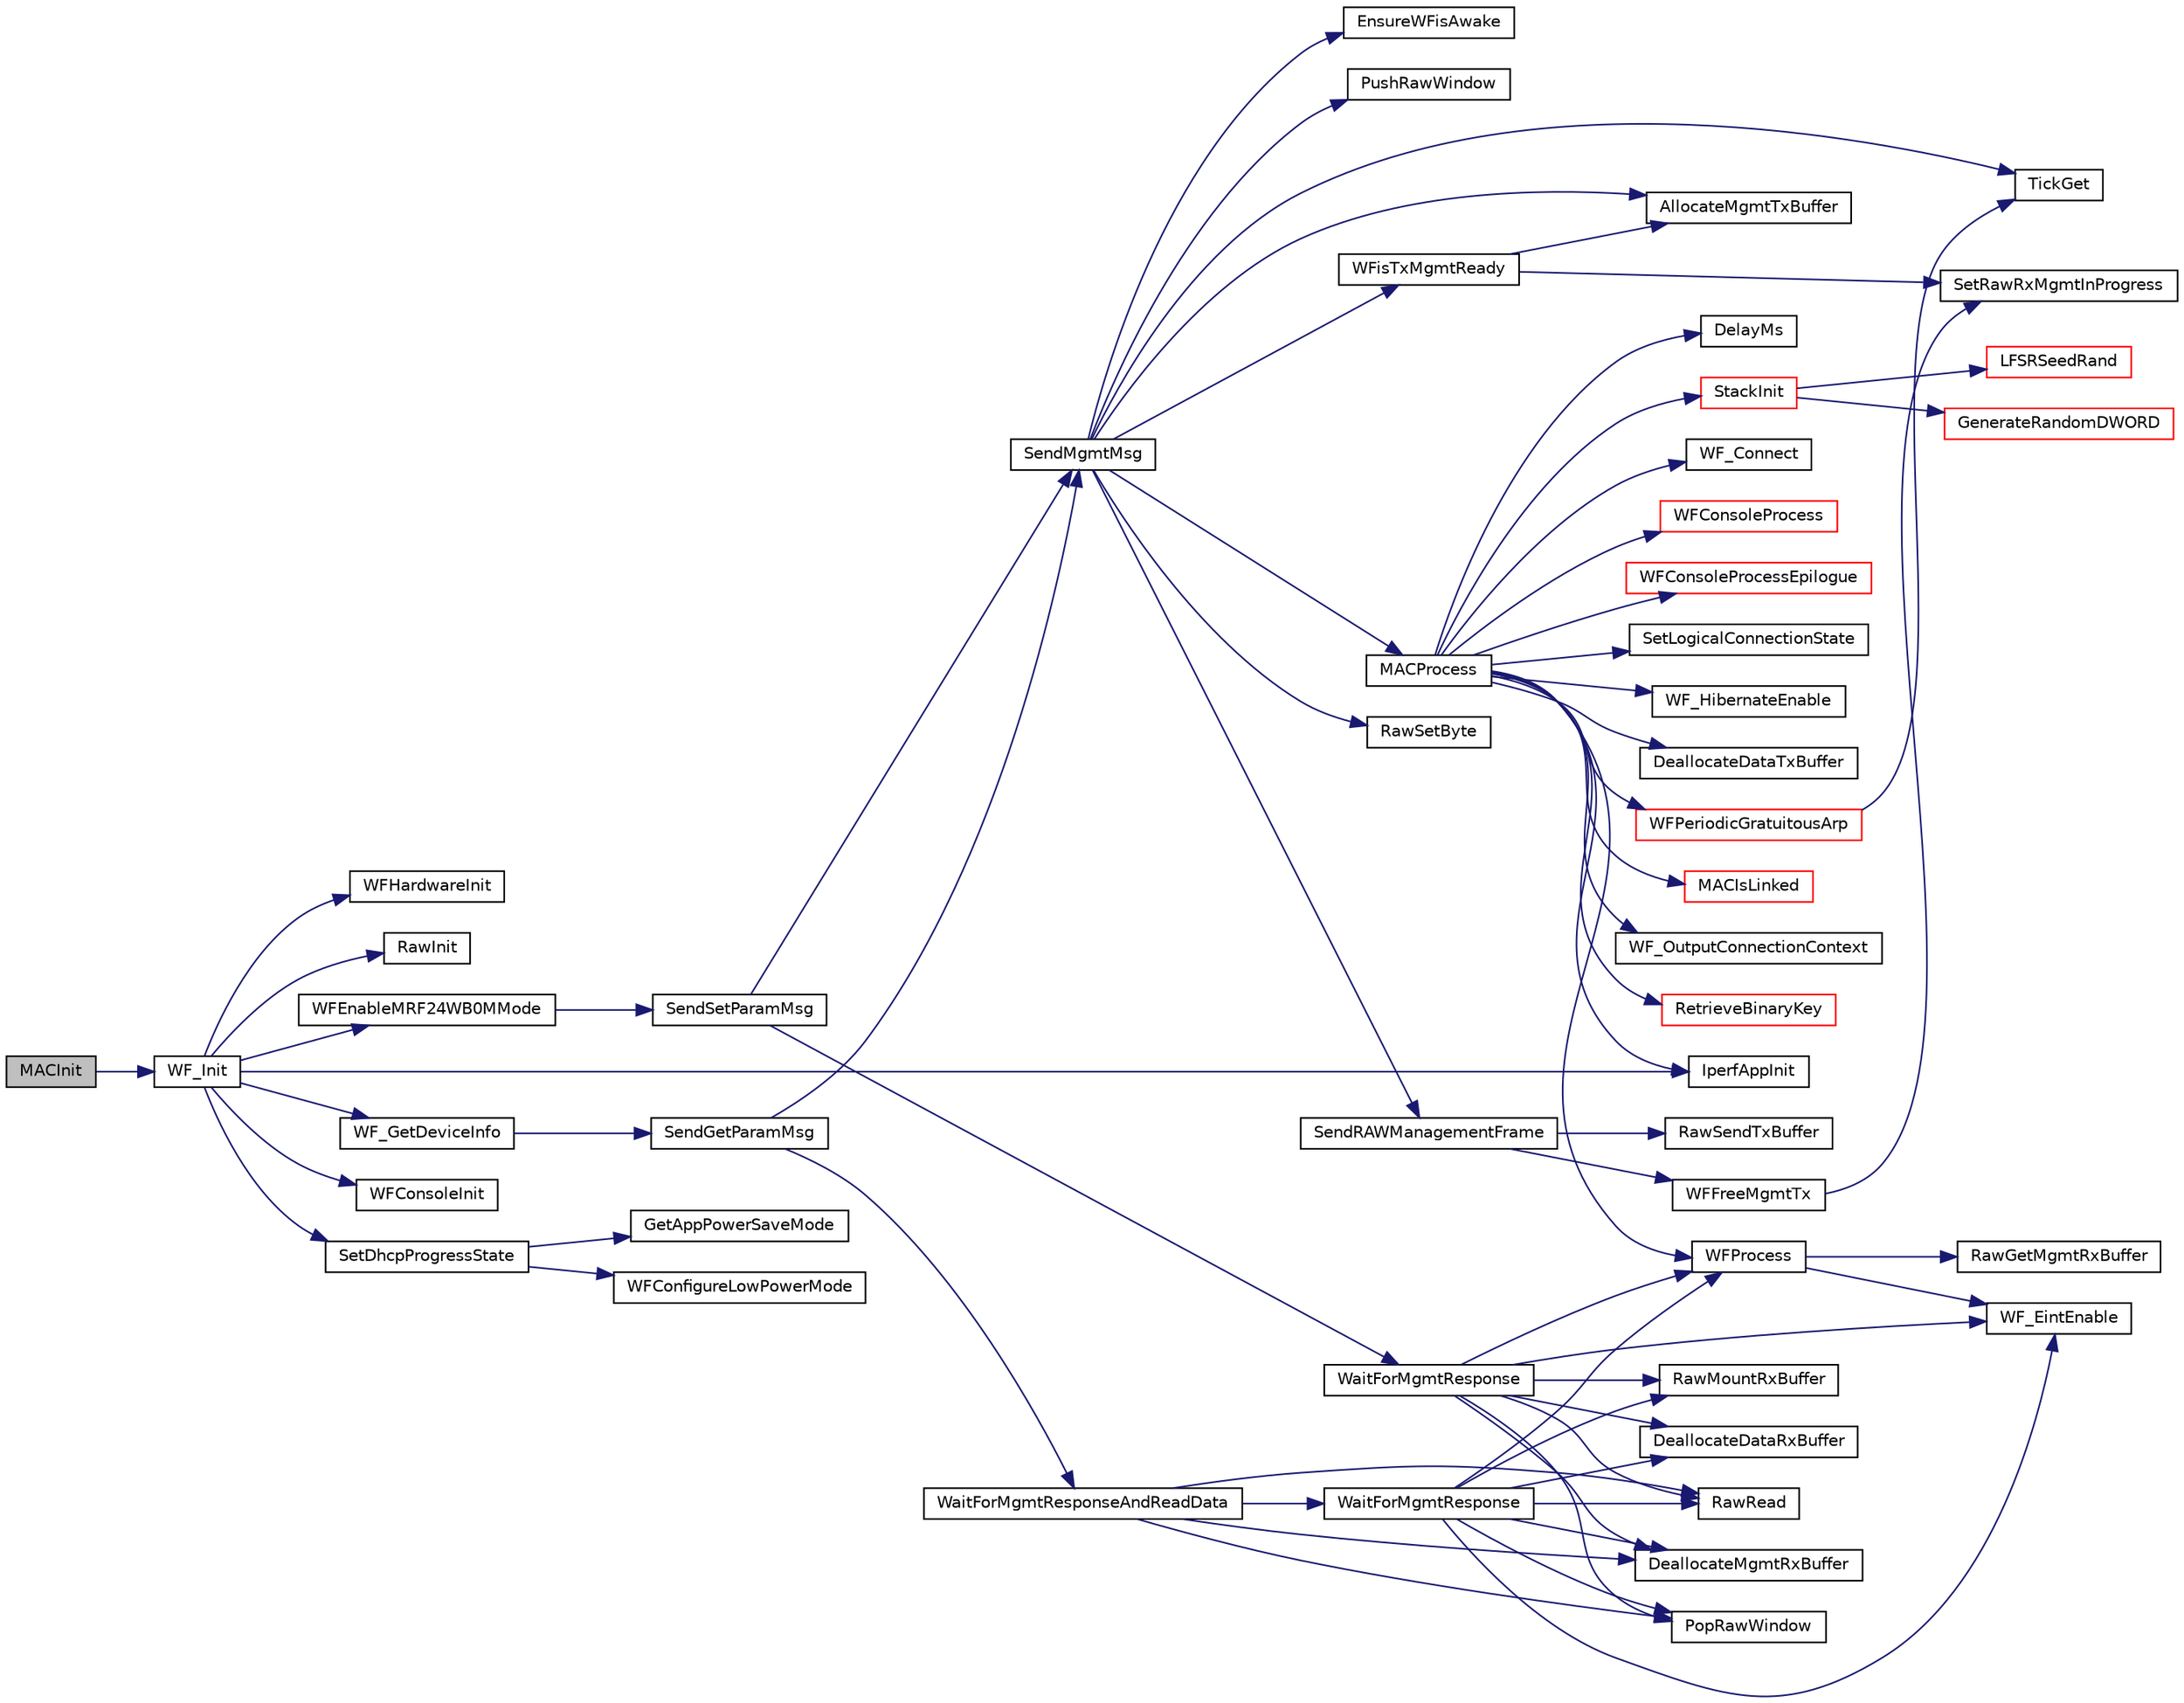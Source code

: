digraph "MACInit"
{
  edge [fontname="Helvetica",fontsize="10",labelfontname="Helvetica",labelfontsize="10"];
  node [fontname="Helvetica",fontsize="10",shape=record];
  rankdir="LR";
  Node1 [label="MACInit",height=0.2,width=0.4,color="black", fillcolor="grey75", style="filled", fontcolor="black"];
  Node1 -> Node2 [color="midnightblue",fontsize="10",style="solid"];
  Node2 [label="WF_Init",height=0.2,width=0.4,color="black", fillcolor="white", style="filled",URL="$_w_f_api_8h.html#a3c52cb8bd42cf87ccc32542fd9281c18"];
  Node2 -> Node3 [color="midnightblue",fontsize="10",style="solid"];
  Node3 [label="WFHardwareInit",height=0.2,width=0.4,color="black", fillcolor="white", style="filled",URL="$_w_f_driver_prv_8h.html#a9f0c8e01f0ed7ccaecd086b55481ea14"];
  Node2 -> Node4 [color="midnightblue",fontsize="10",style="solid"];
  Node4 [label="RawInit",height=0.2,width=0.4,color="black", fillcolor="white", style="filled",URL="$_w_f_raw_8h.html#a603b51b2b499556c0633b2af9b06ee9a"];
  Node2 -> Node5 [color="midnightblue",fontsize="10",style="solid"];
  Node5 [label="WFEnableMRF24WB0MMode",height=0.2,width=0.4,color="black", fillcolor="white", style="filled",URL="$_w_f_mgmt_msg_8h.html#a17ea790486f65453e9e08f3e7865ce51"];
  Node5 -> Node6 [color="midnightblue",fontsize="10",style="solid"];
  Node6 [label="SendSetParamMsg",height=0.2,width=0.4,color="black", fillcolor="white", style="filled",URL="$_w_f_param_msg_8c.html#aae563f30e5a74d61457a580a1ac55f35"];
  Node6 -> Node7 [color="midnightblue",fontsize="10",style="solid"];
  Node7 [label="SendMgmtMsg",height=0.2,width=0.4,color="black", fillcolor="white", style="filled",URL="$_w_f_mgmt_msg_8h.html#a7a2761b3bd45a00435d7ea3ec7dec75d"];
  Node7 -> Node8 [color="midnightblue",fontsize="10",style="solid"];
  Node8 [label="EnsureWFisAwake",height=0.2,width=0.4,color="black", fillcolor="white", style="filled",URL="$_w_f_driver_prv_8h.html#a967067df584a596445a8bc793df7933e"];
  Node7 -> Node9 [color="midnightblue",fontsize="10",style="solid"];
  Node9 [label="PushRawWindow",height=0.2,width=0.4,color="black", fillcolor="white", style="filled",URL="$_w_f_raw_8h.html#a8049404d577b086ace237d9aa6fd882e"];
  Node7 -> Node10 [color="midnightblue",fontsize="10",style="solid"];
  Node10 [label="TickGet",height=0.2,width=0.4,color="black", fillcolor="white", style="filled",URL="$_tick_8h.html#a035d1d3f8afdca7abedf588ee1b20af0"];
  Node7 -> Node11 [color="midnightblue",fontsize="10",style="solid"];
  Node11 [label="WFisTxMgmtReady",height=0.2,width=0.4,color="black", fillcolor="white", style="filled",URL="$_w_f_mgmt_msg_8h.html#a746e911a5715ea95de63462d6397c188"];
  Node11 -> Node12 [color="midnightblue",fontsize="10",style="solid"];
  Node12 [label="AllocateMgmtTxBuffer",height=0.2,width=0.4,color="black", fillcolor="white", style="filled",URL="$_w_f_raw_8h.html#ae9024b5547d799ae34eeddc7641c3a57"];
  Node11 -> Node13 [color="midnightblue",fontsize="10",style="solid"];
  Node13 [label="SetRawRxMgmtInProgress",height=0.2,width=0.4,color="black", fillcolor="white", style="filled",URL="$_w_f_mac_8c.html#a6539d1b42f7a5873ebfe9486e8ec961b"];
  Node7 -> Node14 [color="midnightblue",fontsize="10",style="solid"];
  Node14 [label="MACProcess",height=0.2,width=0.4,color="black", fillcolor="white", style="filled",URL="$_m_a_c_8h.html#a74c4ae494d118879a5d3798a74c3b905"];
  Node14 -> Node15 [color="midnightblue",fontsize="10",style="solid"];
  Node15 [label="WFProcess",height=0.2,width=0.4,color="black", fillcolor="white", style="filled",URL="$_w_f_api_8h.html#ab40c33ce57709d716eea07a0a76b16dd"];
  Node15 -> Node16 [color="midnightblue",fontsize="10",style="solid"];
  Node16 [label="RawGetMgmtRxBuffer",height=0.2,width=0.4,color="black", fillcolor="white", style="filled",URL="$_w_f_raw_8h.html#ad4dc4ee21d997183f947293c0a52d293"];
  Node15 -> Node17 [color="midnightblue",fontsize="10",style="solid"];
  Node17 [label="WF_EintEnable",height=0.2,width=0.4,color="black", fillcolor="white", style="filled",URL="$_w_f_api_8h.html#a939bc519999b13755ac6af4911d8fffb"];
  Node14 -> Node18 [color="midnightblue",fontsize="10",style="solid"];
  Node18 [label="DelayMs",height=0.2,width=0.4,color="black", fillcolor="white", style="filled",URL="$_time_delay_8c.html#ac0fb282a454001ee1813601dbb9f1bed"];
  Node14 -> Node19 [color="midnightblue",fontsize="10",style="solid"];
  Node19 [label="StackInit",height=0.2,width=0.4,color="red", fillcolor="white", style="filled",URL="$_stack_tsk_8h.html#af71915a2bb239ba8607e939c5943eb59"];
  Node19 -> Node20 [color="midnightblue",fontsize="10",style="solid"];
  Node20 [label="LFSRSeedRand",height=0.2,width=0.4,color="red", fillcolor="white", style="filled",URL="$_helpers_8h.html#a4cbb98a43546f70ea01fbf5408e72540"];
  Node19 -> Node21 [color="midnightblue",fontsize="10",style="solid"];
  Node21 [label="GenerateRandomDWORD",height=0.2,width=0.4,color="red", fillcolor="white", style="filled",URL="$_helpers_8h.html#ab9a87e9fa459e39748e35e7b700077ed"];
  Node14 -> Node22 [color="midnightblue",fontsize="10",style="solid"];
  Node22 [label="IperfAppInit",height=0.2,width=0.4,color="black", fillcolor="white", style="filled",URL="$_w_f_init_8c.html#a38aa9b3b13b9e93302e6401bf09bed4b"];
  Node14 -> Node23 [color="midnightblue",fontsize="10",style="solid"];
  Node23 [label="WF_Connect",height=0.2,width=0.4,color="black", fillcolor="white", style="filled",URL="$_w_f_mac_8c.html#a112a0c7a8a37f72cab76a6fcd3f4a4e1"];
  Node14 -> Node24 [color="midnightblue",fontsize="10",style="solid"];
  Node24 [label="WFConsoleProcess",height=0.2,width=0.4,color="red", fillcolor="white", style="filled",URL="$_w_f_console_8h.html#a08bebeac07c49ec2d103d7eda5841a4b"];
  Node14 -> Node25 [color="midnightblue",fontsize="10",style="solid"];
  Node25 [label="WFConsoleProcessEpilogue",height=0.2,width=0.4,color="red", fillcolor="white", style="filled",URL="$_w_f_console_8h.html#a780a76e11294990a58b6c71c2f7948bd"];
  Node14 -> Node26 [color="midnightblue",fontsize="10",style="solid"];
  Node26 [label="SetLogicalConnectionState",height=0.2,width=0.4,color="black", fillcolor="white", style="filled",URL="$_w_f_driver_prv_8h.html#ae39f2dfabbf317721b95c85563aa02ab"];
  Node14 -> Node27 [color="midnightblue",fontsize="10",style="solid"];
  Node27 [label="WF_HibernateEnable",height=0.2,width=0.4,color="black", fillcolor="white", style="filled",URL="$_w_f_api_8h.html#af5cd4475b565b7846c3d27dd65b97d46"];
  Node14 -> Node28 [color="midnightblue",fontsize="10",style="solid"];
  Node28 [label="DeallocateDataTxBuffer",height=0.2,width=0.4,color="black", fillcolor="white", style="filled",URL="$_w_f_raw_8h.html#a270fb0e2bd37af95849fe1123203bef5"];
  Node14 -> Node29 [color="midnightblue",fontsize="10",style="solid"];
  Node29 [label="WFPeriodicGratuitousArp",height=0.2,width=0.4,color="red", fillcolor="white", style="filled",URL="$_w_f_mac_8c.html#a1570c09fc866aec85a413c831e292fda"];
  Node29 -> Node10 [color="midnightblue",fontsize="10",style="solid"];
  Node14 -> Node30 [color="midnightblue",fontsize="10",style="solid"];
  Node30 [label="MACIsLinked",height=0.2,width=0.4,color="red", fillcolor="white", style="filled",URL="$_w_f_mac__24_g_8c.html#a0b700fbc3ad2a6c7c389026bfd38e0f1"];
  Node14 -> Node31 [color="midnightblue",fontsize="10",style="solid"];
  Node31 [label="WF_OutputConnectionContext",height=0.2,width=0.4,color="black", fillcolor="white", style="filled",URL="$_w_f_mac__24_g_8c.html#acc1c001c9f03fdf84e96825635f466f4"];
  Node14 -> Node32 [color="midnightblue",fontsize="10",style="solid"];
  Node32 [label="RetrieveBinaryKey",height=0.2,width=0.4,color="red", fillcolor="white", style="filled",URL="$_w_f_mac__24_g_8c.html#a7fb5adc7bc64ab3c4663821580ca90b4"];
  Node7 -> Node33 [color="midnightblue",fontsize="10",style="solid"];
  Node33 [label="RawSetByte",height=0.2,width=0.4,color="black", fillcolor="white", style="filled",URL="$_w_f_raw_8h.html#a080df0a533459a28bfccb89781df5e3a"];
  Node7 -> Node34 [color="midnightblue",fontsize="10",style="solid"];
  Node34 [label="SendRAWManagementFrame",height=0.2,width=0.4,color="black", fillcolor="white", style="filled",URL="$_w_f_mgmt_msg_8h.html#adf3fd3449cb04ccdc635af8befe14e56"];
  Node34 -> Node35 [color="midnightblue",fontsize="10",style="solid"];
  Node35 [label="RawSendTxBuffer",height=0.2,width=0.4,color="black", fillcolor="white", style="filled",URL="$_w_f_raw_8h.html#a16c4aa8238b4dec33fe41a8e09674112"];
  Node34 -> Node36 [color="midnightblue",fontsize="10",style="solid"];
  Node36 [label="WFFreeMgmtTx",height=0.2,width=0.4,color="black", fillcolor="white", style="filled",URL="$_w_f_mac_8c.html#a2636efe10ae51328a2b96d21501bdc51"];
  Node36 -> Node13 [color="midnightblue",fontsize="10",style="solid"];
  Node7 -> Node12 [color="midnightblue",fontsize="10",style="solid"];
  Node6 -> Node37 [color="midnightblue",fontsize="10",style="solid"];
  Node37 [label="WaitForMgmtResponse",height=0.2,width=0.4,color="black", fillcolor="white", style="filled",URL="$_w_f_mgmt_msg_8h.html#a55e056cb81b89b6d74963951bcfdf5ae"];
  Node37 -> Node15 [color="midnightblue",fontsize="10",style="solid"];
  Node37 -> Node38 [color="midnightblue",fontsize="10",style="solid"];
  Node38 [label="RawMountRxBuffer",height=0.2,width=0.4,color="black", fillcolor="white", style="filled",URL="$_w_f_raw_8h.html#abad9b6e42aa974dc86e7dd842911e2c5"];
  Node37 -> Node39 [color="midnightblue",fontsize="10",style="solid"];
  Node39 [label="DeallocateDataRxBuffer",height=0.2,width=0.4,color="black", fillcolor="white", style="filled",URL="$_w_f_raw_8h.html#a61c8aa69bc80ab5110a6b84d50bacced"];
  Node37 -> Node17 [color="midnightblue",fontsize="10",style="solid"];
  Node37 -> Node40 [color="midnightblue",fontsize="10",style="solid"];
  Node40 [label="RawRead",height=0.2,width=0.4,color="black", fillcolor="white", style="filled",URL="$_w_f_raw_8h.html#a80553d24a57673724467c812b2a00d7b"];
  Node37 -> Node41 [color="midnightblue",fontsize="10",style="solid"];
  Node41 [label="DeallocateMgmtRxBuffer",height=0.2,width=0.4,color="black", fillcolor="white", style="filled",URL="$_w_f_raw_8h.html#a479447fe09e853821ff2f38755885164"];
  Node37 -> Node42 [color="midnightblue",fontsize="10",style="solid"];
  Node42 [label="PopRawWindow",height=0.2,width=0.4,color="black", fillcolor="white", style="filled",URL="$_w_f_raw_8h.html#ae50feb41702ee7a5f6ab679e87d364ba"];
  Node2 -> Node43 [color="midnightblue",fontsize="10",style="solid"];
  Node43 [label="WF_GetDeviceInfo",height=0.2,width=0.4,color="black", fillcolor="white", style="filled",URL="$_w_f_api_8h.html#a95b0d6a9e849375bbafaa6596b938314"];
  Node43 -> Node44 [color="midnightblue",fontsize="10",style="solid"];
  Node44 [label="SendGetParamMsg",height=0.2,width=0.4,color="black", fillcolor="white", style="filled",URL="$_w_f_param_msg_8c.html#a344ca0bfd8ec3f837e0a651c86474d24"];
  Node44 -> Node7 [color="midnightblue",fontsize="10",style="solid"];
  Node44 -> Node45 [color="midnightblue",fontsize="10",style="solid"];
  Node45 [label="WaitForMgmtResponseAndReadData",height=0.2,width=0.4,color="black", fillcolor="white", style="filled",URL="$_w_f_mgmt_msg_8h.html#ae72046bc4f3b88d6c6357af96164fa3b"];
  Node45 -> Node46 [color="midnightblue",fontsize="10",style="solid"];
  Node46 [label="WaitForMgmtResponse",height=0.2,width=0.4,color="black", fillcolor="white", style="filled",URL="$_w_f_mgmt_msg_8c.html#a55e056cb81b89b6d74963951bcfdf5ae"];
  Node46 -> Node15 [color="midnightblue",fontsize="10",style="solid"];
  Node46 -> Node38 [color="midnightblue",fontsize="10",style="solid"];
  Node46 -> Node39 [color="midnightblue",fontsize="10",style="solid"];
  Node46 -> Node17 [color="midnightblue",fontsize="10",style="solid"];
  Node46 -> Node40 [color="midnightblue",fontsize="10",style="solid"];
  Node46 -> Node41 [color="midnightblue",fontsize="10",style="solid"];
  Node46 -> Node42 [color="midnightblue",fontsize="10",style="solid"];
  Node45 -> Node40 [color="midnightblue",fontsize="10",style="solid"];
  Node45 -> Node41 [color="midnightblue",fontsize="10",style="solid"];
  Node45 -> Node42 [color="midnightblue",fontsize="10",style="solid"];
  Node2 -> Node47 [color="midnightblue",fontsize="10",style="solid"];
  Node47 [label="WFConsoleInit",height=0.2,width=0.4,color="black", fillcolor="white", style="filled",URL="$_w_f_console_8h.html#ad07c811dcea7ef70b7ee3b8a19cd96d0"];
  Node2 -> Node22 [color="midnightblue",fontsize="10",style="solid"];
  Node2 -> Node48 [color="midnightblue",fontsize="10",style="solid"];
  Node48 [label="SetDhcpProgressState",height=0.2,width=0.4,color="black", fillcolor="white", style="filled",URL="$_w_f_init_8c.html#a7621eeec9d4387986a5a94811c4d6a4a"];
  Node48 -> Node49 [color="midnightblue",fontsize="10",style="solid"];
  Node49 [label="GetAppPowerSaveMode",height=0.2,width=0.4,color="black", fillcolor="white", style="filled",URL="$_w_f_driver_com_8c.html#a054d4dec81ff462ccc55036a15a150dd"];
  Node48 -> Node50 [color="midnightblue",fontsize="10",style="solid"];
  Node50 [label="WFConfigureLowPowerMode",height=0.2,width=0.4,color="black", fillcolor="white", style="filled",URL="$_w_f_driver_prv_8h.html#a02f5132f54243c47d24fc6aa0874cfd2"];
}
